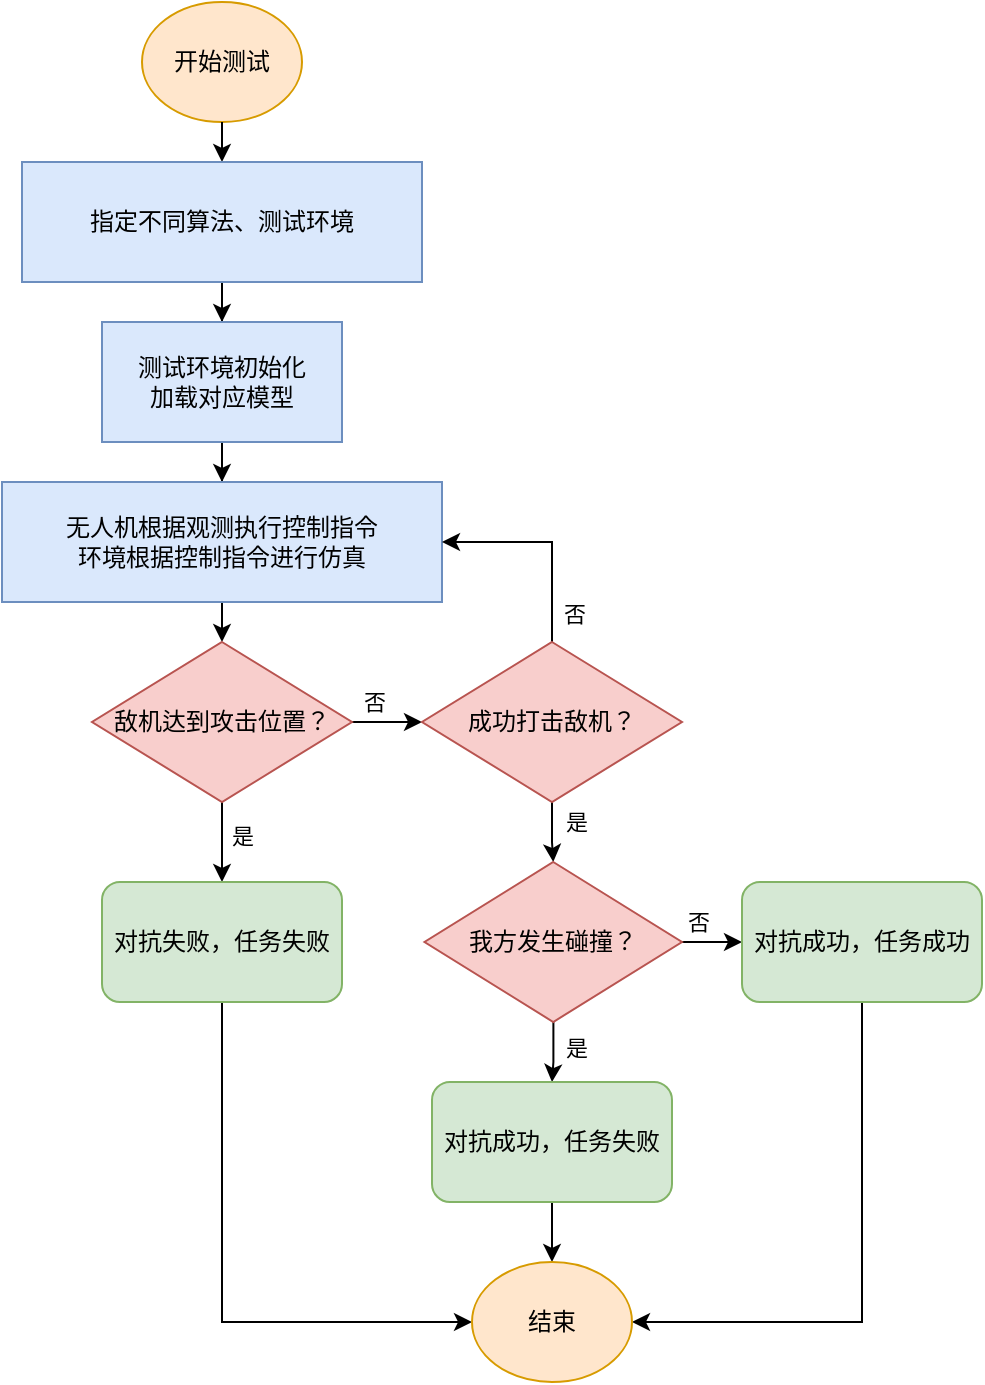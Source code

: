 <mxfile version="24.8.2">
  <diagram name="第 1 页" id="HbvuxJpexQXpHqL3rPaI">
    <mxGraphModel dx="1426" dy="781" grid="1" gridSize="10" guides="1" tooltips="1" connect="1" arrows="1" fold="1" page="1" pageScale="1" pageWidth="827" pageHeight="1169" math="0" shadow="0">
      <root>
        <mxCell id="0" />
        <mxCell id="1" parent="0" />
        <mxCell id="FGRro3DLB332El5FIr0W-1" value="开始测试" style="ellipse;whiteSpace=wrap;html=1;fillColor=#ffe6cc;strokeColor=#d79b00;" vertex="1" parent="1">
          <mxGeometry x="170" y="130" width="80" height="60" as="geometry" />
        </mxCell>
        <mxCell id="FGRro3DLB332El5FIr0W-2" style="edgeStyle=orthogonalEdgeStyle;rounded=0;orthogonalLoop=1;jettySize=auto;html=1;exitX=0.5;exitY=1;exitDx=0;exitDy=0;entryX=0.5;entryY=0;entryDx=0;entryDy=0;" edge="1" parent="1" source="FGRro3DLB332El5FIr0W-1" target="FGRro3DLB332El5FIr0W-4">
          <mxGeometry relative="1" as="geometry">
            <mxPoint x="210" y="160" as="sourcePoint" />
          </mxGeometry>
        </mxCell>
        <mxCell id="FGRro3DLB332El5FIr0W-3" style="edgeStyle=orthogonalEdgeStyle;rounded=0;orthogonalLoop=1;jettySize=auto;html=1;entryX=0.5;entryY=0;entryDx=0;entryDy=0;" edge="1" parent="1" source="FGRro3DLB332El5FIr0W-4" target="FGRro3DLB332El5FIr0W-6">
          <mxGeometry relative="1" as="geometry" />
        </mxCell>
        <mxCell id="FGRro3DLB332El5FIr0W-4" value="指定不同算法、测试环境" style="rounded=0;whiteSpace=wrap;html=1;fillColor=#dae8fc;strokeColor=#6c8ebf;" vertex="1" parent="1">
          <mxGeometry x="110" y="210" width="200" height="60" as="geometry" />
        </mxCell>
        <mxCell id="FGRro3DLB332El5FIr0W-5" style="edgeStyle=orthogonalEdgeStyle;rounded=0;orthogonalLoop=1;jettySize=auto;html=1;entryX=0.5;entryY=0;entryDx=0;entryDy=0;" edge="1" parent="1" source="FGRro3DLB332El5FIr0W-6" target="FGRro3DLB332El5FIr0W-8">
          <mxGeometry relative="1" as="geometry" />
        </mxCell>
        <mxCell id="FGRro3DLB332El5FIr0W-6" value="&lt;div&gt;测试环境初始化&lt;/div&gt;加载对应模型" style="rounded=0;whiteSpace=wrap;html=1;fillColor=#dae8fc;strokeColor=#6c8ebf;" vertex="1" parent="1">
          <mxGeometry x="150" y="290" width="120" height="60" as="geometry" />
        </mxCell>
        <mxCell id="FGRro3DLB332El5FIr0W-7" style="edgeStyle=orthogonalEdgeStyle;rounded=0;orthogonalLoop=1;jettySize=auto;html=1;exitX=0.5;exitY=1;exitDx=0;exitDy=0;entryX=0.5;entryY=0;entryDx=0;entryDy=0;" edge="1" parent="1" source="FGRro3DLB332El5FIr0W-8" target="FGRro3DLB332El5FIr0W-13">
          <mxGeometry relative="1" as="geometry" />
        </mxCell>
        <mxCell id="FGRro3DLB332El5FIr0W-8" value="无人机根据观测执行控制指令&lt;div&gt;&lt;/div&gt;&lt;div&gt;环境根据控制指令进行仿真&lt;/div&gt;" style="rounded=0;whiteSpace=wrap;html=1;fillColor=#dae8fc;strokeColor=#6c8ebf;" vertex="1" parent="1">
          <mxGeometry x="100" y="370" width="220" height="60" as="geometry" />
        </mxCell>
        <mxCell id="FGRro3DLB332El5FIr0W-9" style="edgeStyle=orthogonalEdgeStyle;rounded=0;orthogonalLoop=1;jettySize=auto;html=1;exitX=1;exitY=0.5;exitDx=0;exitDy=0;entryX=0;entryY=0.5;entryDx=0;entryDy=0;" edge="1" parent="1" source="FGRro3DLB332El5FIr0W-13" target="FGRro3DLB332El5FIr0W-18">
          <mxGeometry relative="1" as="geometry">
            <mxPoint x="330" y="490.286" as="targetPoint" />
          </mxGeometry>
        </mxCell>
        <mxCell id="FGRro3DLB332El5FIr0W-10" value="否" style="edgeLabel;html=1;align=center;verticalAlign=middle;resizable=0;points=[];" vertex="1" connectable="0" parent="FGRro3DLB332El5FIr0W-9">
          <mxGeometry x="-0.105" y="-2" relative="1" as="geometry">
            <mxPoint x="-5" y="-12" as="offset" />
          </mxGeometry>
        </mxCell>
        <mxCell id="FGRro3DLB332El5FIr0W-11" style="edgeStyle=orthogonalEdgeStyle;rounded=0;orthogonalLoop=1;jettySize=auto;html=1;exitX=0.5;exitY=1;exitDx=0;exitDy=0;entryX=0.5;entryY=0;entryDx=0;entryDy=0;" edge="1" parent="1" source="FGRro3DLB332El5FIr0W-13" target="FGRro3DLB332El5FIr0W-25">
          <mxGeometry relative="1" as="geometry">
            <mxPoint x="210" y="570" as="targetPoint" />
          </mxGeometry>
        </mxCell>
        <mxCell id="FGRro3DLB332El5FIr0W-12" value="是" style="edgeLabel;html=1;align=center;verticalAlign=middle;resizable=0;points=[];" vertex="1" connectable="0" parent="FGRro3DLB332El5FIr0W-11">
          <mxGeometry x="-0.186" relative="1" as="geometry">
            <mxPoint x="10" as="offset" />
          </mxGeometry>
        </mxCell>
        <mxCell id="FGRro3DLB332El5FIr0W-13" value="敌机达到攻击位置？" style="rhombus;whiteSpace=wrap;html=1;fillColor=#f8cecc;strokeColor=#b85450;" vertex="1" parent="1">
          <mxGeometry x="145" y="450" width="130" height="80" as="geometry" />
        </mxCell>
        <mxCell id="FGRro3DLB332El5FIr0W-14" style="edgeStyle=orthogonalEdgeStyle;rounded=0;orthogonalLoop=1;jettySize=auto;html=1;exitX=0.5;exitY=0;exitDx=0;exitDy=0;entryX=1;entryY=0.5;entryDx=0;entryDy=0;" edge="1" parent="1" source="FGRro3DLB332El5FIr0W-18" target="FGRro3DLB332El5FIr0W-8">
          <mxGeometry relative="1" as="geometry" />
        </mxCell>
        <mxCell id="FGRro3DLB332El5FIr0W-15" value="否" style="edgeLabel;html=1;align=center;verticalAlign=middle;resizable=0;points=[];" vertex="1" connectable="0" parent="FGRro3DLB332El5FIr0W-14">
          <mxGeometry x="-0.419" y="1" relative="1" as="geometry">
            <mxPoint x="12" y="16" as="offset" />
          </mxGeometry>
        </mxCell>
        <mxCell id="FGRro3DLB332El5FIr0W-16" style="edgeStyle=orthogonalEdgeStyle;rounded=0;orthogonalLoop=1;jettySize=auto;html=1;entryX=0.5;entryY=0;entryDx=0;entryDy=0;" edge="1" parent="1" source="FGRro3DLB332El5FIr0W-18" target="FGRro3DLB332El5FIr0W-23">
          <mxGeometry relative="1" as="geometry" />
        </mxCell>
        <mxCell id="FGRro3DLB332El5FIr0W-17" value="是" style="edgeLabel;html=1;align=center;verticalAlign=middle;resizable=0;points=[];" vertex="1" connectable="0" parent="FGRro3DLB332El5FIr0W-16">
          <mxGeometry x="-0.346" relative="1" as="geometry">
            <mxPoint x="12" as="offset" />
          </mxGeometry>
        </mxCell>
        <mxCell id="FGRro3DLB332El5FIr0W-18" value="成功打击敌机？" style="rhombus;whiteSpace=wrap;html=1;fillColor=#f8cecc;strokeColor=#b85450;" vertex="1" parent="1">
          <mxGeometry x="310" y="450" width="130" height="80" as="geometry" />
        </mxCell>
        <mxCell id="FGRro3DLB332El5FIr0W-19" style="edgeStyle=orthogonalEdgeStyle;rounded=0;orthogonalLoop=1;jettySize=auto;html=1;entryX=0.5;entryY=0;entryDx=0;entryDy=0;" edge="1" parent="1" source="FGRro3DLB332El5FIr0W-23" target="FGRro3DLB332El5FIr0W-27">
          <mxGeometry relative="1" as="geometry" />
        </mxCell>
        <mxCell id="FGRro3DLB332El5FIr0W-20" value="是" style="edgeLabel;html=1;align=center;verticalAlign=middle;resizable=0;points=[];" vertex="1" connectable="0" parent="FGRro3DLB332El5FIr0W-19">
          <mxGeometry x="-0.179" y="2" relative="1" as="geometry">
            <mxPoint x="9" as="offset" />
          </mxGeometry>
        </mxCell>
        <mxCell id="FGRro3DLB332El5FIr0W-21" style="edgeStyle=orthogonalEdgeStyle;rounded=0;orthogonalLoop=1;jettySize=auto;html=1;entryX=0;entryY=0.5;entryDx=0;entryDy=0;" edge="1" parent="1" source="FGRro3DLB332El5FIr0W-23" target="FGRro3DLB332El5FIr0W-29">
          <mxGeometry relative="1" as="geometry" />
        </mxCell>
        <mxCell id="FGRro3DLB332El5FIr0W-22" value="否" style="edgeLabel;html=1;align=center;verticalAlign=middle;resizable=0;points=[];" vertex="1" connectable="0" parent="FGRro3DLB332El5FIr0W-21">
          <mxGeometry x="-0.698" y="1" relative="1" as="geometry">
            <mxPoint y="-9" as="offset" />
          </mxGeometry>
        </mxCell>
        <mxCell id="FGRro3DLB332El5FIr0W-23" value="我方发生碰撞？" style="rhombus;whiteSpace=wrap;html=1;fillColor=#f8cecc;strokeColor=#b85450;" vertex="1" parent="1">
          <mxGeometry x="311.25" y="560" width="128.75" height="80" as="geometry" />
        </mxCell>
        <mxCell id="FGRro3DLB332El5FIr0W-24" style="edgeStyle=orthogonalEdgeStyle;rounded=0;orthogonalLoop=1;jettySize=auto;html=1;exitX=0.5;exitY=1;exitDx=0;exitDy=0;entryX=0;entryY=0.5;entryDx=0;entryDy=0;" edge="1" parent="1" source="FGRro3DLB332El5FIr0W-25" target="FGRro3DLB332El5FIr0W-30">
          <mxGeometry relative="1" as="geometry" />
        </mxCell>
        <mxCell id="FGRro3DLB332El5FIr0W-25" value="对抗失败，任务失败" style="rounded=1;whiteSpace=wrap;html=1;fillColor=#d5e8d4;strokeColor=#82b366;" vertex="1" parent="1">
          <mxGeometry x="150" y="570" width="120" height="60" as="geometry" />
        </mxCell>
        <mxCell id="FGRro3DLB332El5FIr0W-26" style="edgeStyle=orthogonalEdgeStyle;rounded=0;orthogonalLoop=1;jettySize=auto;html=1;exitX=0.5;exitY=1;exitDx=0;exitDy=0;entryX=0.5;entryY=0;entryDx=0;entryDy=0;" edge="1" parent="1" source="FGRro3DLB332El5FIr0W-27" target="FGRro3DLB332El5FIr0W-30">
          <mxGeometry relative="1" as="geometry" />
        </mxCell>
        <mxCell id="FGRro3DLB332El5FIr0W-27" value="对抗成功，任务失败" style="rounded=1;whiteSpace=wrap;html=1;fillColor=#d5e8d4;strokeColor=#82b366;" vertex="1" parent="1">
          <mxGeometry x="315" y="670" width="120" height="60" as="geometry" />
        </mxCell>
        <mxCell id="FGRro3DLB332El5FIr0W-28" style="edgeStyle=orthogonalEdgeStyle;rounded=0;orthogonalLoop=1;jettySize=auto;html=1;exitX=0.5;exitY=1;exitDx=0;exitDy=0;entryX=1;entryY=0.5;entryDx=0;entryDy=0;" edge="1" parent="1" source="FGRro3DLB332El5FIr0W-29" target="FGRro3DLB332El5FIr0W-30">
          <mxGeometry relative="1" as="geometry" />
        </mxCell>
        <mxCell id="FGRro3DLB332El5FIr0W-29" value="对抗成功，任务成功" style="rounded=1;whiteSpace=wrap;html=1;fillColor=#d5e8d4;strokeColor=#82b366;" vertex="1" parent="1">
          <mxGeometry x="470" y="570" width="120" height="60" as="geometry" />
        </mxCell>
        <mxCell id="FGRro3DLB332El5FIr0W-30" value="结束" style="ellipse;whiteSpace=wrap;html=1;fillColor=#ffe6cc;strokeColor=#d79b00;" vertex="1" parent="1">
          <mxGeometry x="335" y="760" width="80" height="60" as="geometry" />
        </mxCell>
      </root>
    </mxGraphModel>
  </diagram>
</mxfile>
